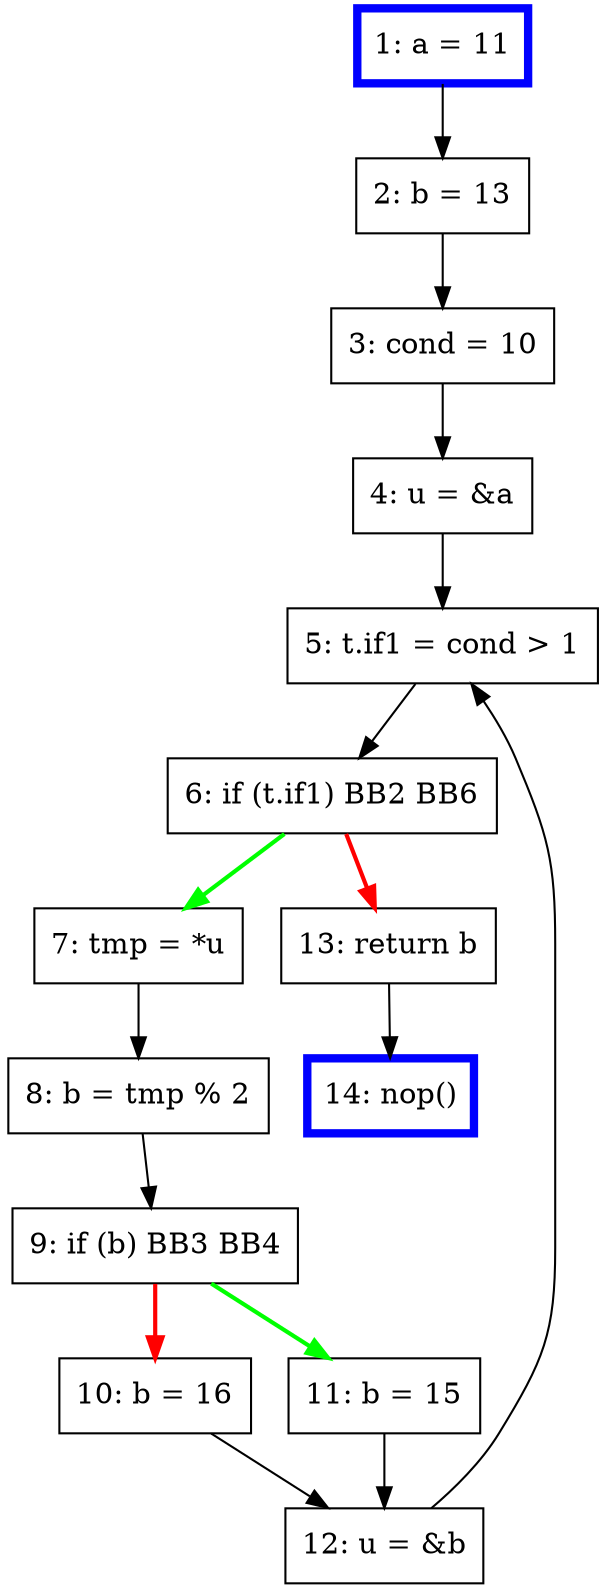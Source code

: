 digraph {
  node [shape=box]
  n1 [label="1: a = 11", color=blue, penwidth=4];
  n2 [label="2: b = 13"];
  n3 [label="3: cond = 10"];
  n4 [label="4: u = &a"];
  n5 [label="5: t.if1 = cond > 1"];
  n6 [label="6: if (t.if1) BB2 BB6"];
  n7 [label="7: tmp = *u"];
  n8 [label="8: b = tmp % 2"];
  n9 [label="9: if (b) BB3 BB4"];
  n10 [label="10: b = 16"];
  n11 [label="11: b = 15"];
  n12 [label="12: u = &b"];
  n13 [label="13: return b"];
  n14 [label="14: nop()", color=blue, penwidth=4];

  n1 -> n2 ;
  n2 -> n3 ;
  n3 -> n4 ;
  n4 -> n5 ;
  n5 -> n6 ;
  n6 -> n7 [color=green, penwidth=2];
  n6 -> n13 [color=red, penwidth=2];
  n7 -> n8 ;
  n8 -> n9 ;
  n9 -> n11 [color=green, penwidth=2];
  n9 -> n10 [color=red, penwidth=2];
  n10 -> n12 ;
  n11 -> n12 ;
  n12 -> n5 ;
  n13 -> n14 ;
}
